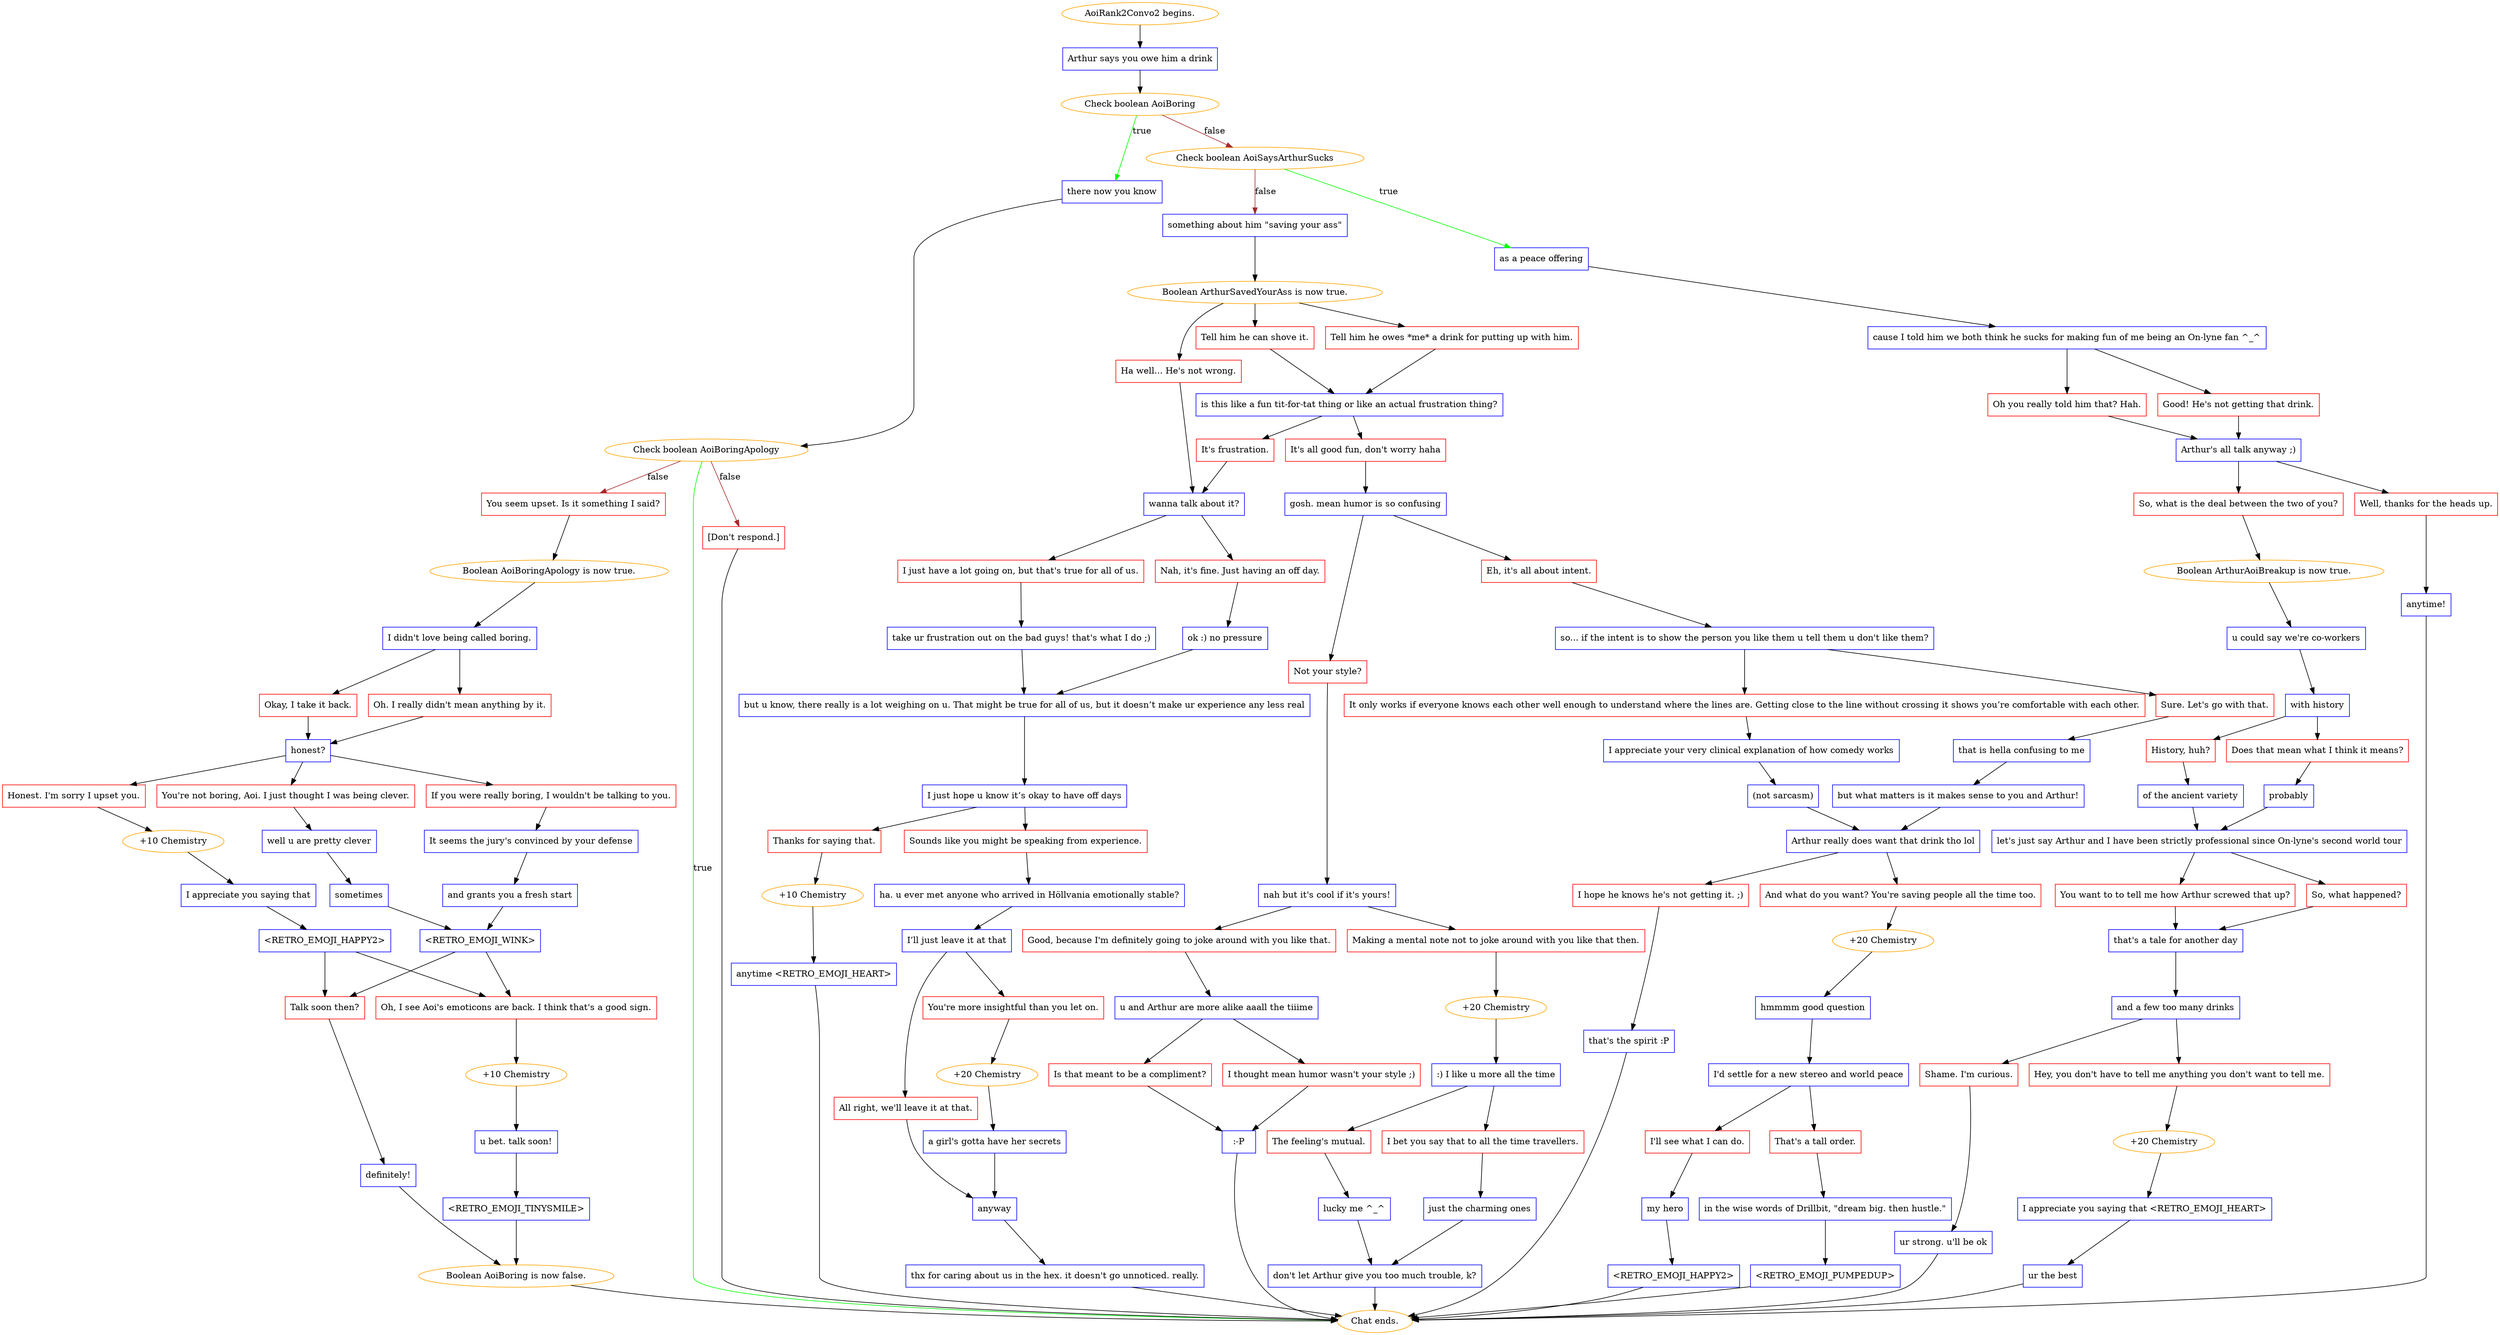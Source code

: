 digraph {
	"AoiRank2Convo2 begins." [color=orange];
		"AoiRank2Convo2 begins." -> j3610448067;
	j3610448067 [label="Arthur says you owe him a drink",shape=box,color=blue];
		j3610448067 -> j1813516089;
	j1813516089 [label="Check boolean AoiBoring",color=orange];
		j1813516089 -> j1325399571 [label=true,color=green];
		j1813516089 -> j465871379 [label=false,color=brown];
	j1325399571 [label="there now you know",shape=box,color=blue];
		j1325399571 -> j2848214661;
	j465871379 [label="Check boolean AoiSaysArthurSucks",color=orange];
		j465871379 -> j1214232800 [label=true,color=green];
		j465871379 -> j2253826023 [label=false,color=brown];
	j2848214661 [label="Check boolean AoiBoringApology",color=orange];
		j2848214661 -> "Chat ends." [label=true,color=green];
		j2848214661 -> j136816258 [label=false,color=brown];
		j2848214661 -> j2144395856 [label=false,color=brown];
	j1214232800 [label="as a peace offering",shape=box,color=blue];
		j1214232800 -> j1245021011;
	j2253826023 [label="something about him \"saving your ass\"",shape=box,color=blue];
		j2253826023 -> j181488844;
	"Chat ends." [color=orange];
	j136816258 [label="You seem upset. Is it something I said?",shape=box,color=red];
		j136816258 -> j367990533;
	j2144395856 [label="[Don't respond.]",shape=box,color=red];
		j2144395856 -> "Chat ends.";
	j1245021011 [label="cause I told him we both think he sucks for making fun of me being an On-lyne fan ^_^",shape=box,color=blue];
		j1245021011 -> j3488294091;
		j1245021011 -> j1592429078;
	j181488844 [label="Boolean ArthurSavedYourAss is now true.",color=orange];
		j181488844 -> j3257566181;
		j181488844 -> j3243611821;
		j181488844 -> j1230562818;
	j367990533 [label="Boolean AoiBoringApology is now true.",color=orange];
		j367990533 -> j2506232025;
	j3488294091 [label="Good! He's not getting that drink.",shape=box,color=red];
		j3488294091 -> j1271560218;
	j1592429078 [label="Oh you really told him that? Hah.",shape=box,color=red];
		j1592429078 -> j1271560218;
	j3257566181 [label="Ha well... He's not wrong.",shape=box,color=red];
		j3257566181 -> j2851777180;
	j3243611821 [label="Tell him he can shove it.",shape=box,color=red];
		j3243611821 -> j1865663389;
	j1230562818 [label="Tell him he owes *me* a drink for putting up with him.",shape=box,color=red];
		j1230562818 -> j1865663389;
	j2506232025 [label="I didn't love being called boring.",shape=box,color=blue];
		j2506232025 -> j3867109740;
		j2506232025 -> j3899629175;
	j1271560218 [label="Arthur's all talk anyway ;)",shape=box,color=blue];
		j1271560218 -> j3416149192;
		j1271560218 -> j3438007763;
	j2851777180 [label="wanna talk about it?",shape=box,color=blue];
		j2851777180 -> j2246646204;
		j2851777180 -> j1999569275;
	j1865663389 [label="is this like a fun tit-for-tat thing or like an actual frustration thing?",shape=box,color=blue];
		j1865663389 -> j4021461815;
		j1865663389 -> j1808633928;
	j3867109740 [label="Oh. I really didn't mean anything by it.",shape=box,color=red];
		j3867109740 -> j764823736;
	j3899629175 [label="Okay, I take it back.",shape=box,color=red];
		j3899629175 -> j764823736;
	j3416149192 [label="Well, thanks for the heads up.",shape=box,color=red];
		j3416149192 -> j1552536200;
	j3438007763 [label="So, what is the deal between the two of you?",shape=box,color=red];
		j3438007763 -> j1065283934;
	j2246646204 [label="Nah, it's fine. Just having an off day.",shape=box,color=red];
		j2246646204 -> j3951591869;
	j1999569275 [label="I just have a lot going on, but that's true for all of us.",shape=box,color=red];
		j1999569275 -> j229959432;
	j4021461815 [label="It's frustration.",shape=box,color=red];
		j4021461815 -> j2851777180;
	j1808633928 [label="It's all good fun, don't worry haha",shape=box,color=red];
		j1808633928 -> j3923649746;
	j764823736 [label="honest?",shape=box,color=blue];
		j764823736 -> j1332677590;
		j764823736 -> j1350164564;
		j764823736 -> j139715619;
	j1552536200 [label="anytime!",shape=box,color=blue];
		j1552536200 -> "Chat ends.";
	j1065283934 [label="Boolean ArthurAoiBreakup is now true.",color=orange];
		j1065283934 -> j781876270;
	j3951591869 [label="ok :) no pressure",shape=box,color=blue];
		j3951591869 -> j4093980684;
	j229959432 [label="take ur frustration out on the bad guys! that's what I do ;)",shape=box,color=blue];
		j229959432 -> j4093980684;
	j3923649746 [label="gosh. mean humor is so confusing",shape=box,color=blue];
		j3923649746 -> j328106559;
		j3923649746 -> j3385260719;
	j1332677590 [label="Honest. I'm sorry I upset you.",shape=box,color=red];
		j1332677590 -> j172226901;
	j1350164564 [label="You're not boring, Aoi. I just thought I was being clever.",shape=box,color=red];
		j1350164564 -> j53116463;
	j139715619 [label="If you were really boring, I wouldn't be talking to you.",shape=box,color=red];
		j139715619 -> j3394904544;
	j781876270 [label="u could say we're co-workers",shape=box,color=blue];
		j781876270 -> j2058818801;
	j4093980684 [label="but u know, there really is a lot weighing on u. That might be true for all of us, but it doesn’t make ur experience any less real",shape=box,color=blue];
		j4093980684 -> j2608220517;
	j328106559 [label="Not your style?",shape=box,color=red];
		j328106559 -> j3278664010;
	j3385260719 [label="Eh, it's all about intent.",shape=box,color=red];
		j3385260719 -> j2918043422;
	j172226901 [label="+10 Chemistry",color=orange];
		j172226901 -> j3224049802;
	j53116463 [label="well u are pretty clever",shape=box,color=blue];
		j53116463 -> j2945938429;
	j3394904544 [label="It seems the jury's convinced by your defense",shape=box,color=blue];
		j3394904544 -> j706452140;
	j2058818801 [label="with history",shape=box,color=blue];
		j2058818801 -> j1130870135;
		j2058818801 -> j3643390989;
	j2608220517 [label="I just hope u know it’s okay to have off days",shape=box,color=blue];
		j2608220517 -> j3932866261;
		j2608220517 -> j25150694;
	j3278664010 [label="nah but it's cool if it's yours!",shape=box,color=blue];
		j3278664010 -> j4009883477;
		j3278664010 -> j3152693041;
	j2918043422 [label="so... if the intent is to show the person you like them u tell them u don't like them?",shape=box,color=blue];
		j2918043422 -> j1570117106;
		j2918043422 -> j506084378;
	j3224049802 [label="I appreciate you saying that",shape=box,color=blue];
		j3224049802 -> j915643679;
	j2945938429 [label="sometimes",shape=box,color=blue];
		j2945938429 -> j242158032;
	j706452140 [label="and grants you a fresh start",shape=box,color=blue];
		j706452140 -> j242158032;
	j1130870135 [label="Does that mean what I think it means?",shape=box,color=red];
		j1130870135 -> j340065261;
	j3643390989 [label="History, huh?",shape=box,color=red];
		j3643390989 -> j1750988724;
	j3932866261 [label="Thanks for saying that.",shape=box,color=red];
		j3932866261 -> j1833487828;
	j25150694 [label="Sounds like you might be speaking from experience.",shape=box,color=red];
		j25150694 -> j2296365979;
	j4009883477 [label="Making a mental note not to joke around with you like that then.",shape=box,color=red];
		j4009883477 -> j898440258;
	j3152693041 [label="Good, because I'm definitely going to joke around with you like that.",shape=box,color=red];
		j3152693041 -> j3334231391;
	j1570117106 [label="It only works if everyone knows each other well enough to understand where the lines are. Getting close to the line without crossing it shows you’re comfortable with each other.",shape=box,color=red];
		j1570117106 -> j2621087861;
	j506084378 [label="Sure. Let's go with that.",shape=box,color=red];
		j506084378 -> j841987376;
	j915643679 [label="<RETRO_EMOJI_HAPPY2>",shape=box,color=blue];
		j915643679 -> j2660287534;
		j915643679 -> j654668171;
	j242158032 [label="<RETRO_EMOJI_WINK>",shape=box,color=blue];
		j242158032 -> j2660287534;
		j242158032 -> j654668171;
	j340065261 [label="probably",shape=box,color=blue];
		j340065261 -> j4172844521;
	j1750988724 [label="of the ancient variety",shape=box,color=blue];
		j1750988724 -> j4172844521;
	j1833487828 [label="+10 Chemistry",color=orange];
		j1833487828 -> j3451104492;
	j2296365979 [label="ha. u ever met anyone who arrived in Höllvania emotionally stable?",shape=box,color=blue];
		j2296365979 -> j3085321616;
	j898440258 [label="+20 Chemistry",color=orange];
		j898440258 -> j3897416785;
	j3334231391 [label="u and Arthur are more alike aaall the tiiime",shape=box,color=blue];
		j3334231391 -> j1834765114;
		j3334231391 -> j2426325530;
	j2621087861 [label="I appreciate your very clinical explanation of how comedy works",shape=box,color=blue];
		j2621087861 -> j1491142571;
	j841987376 [label="that is hella confusing to me",shape=box,color=blue];
		j841987376 -> j3595571371;
	j2660287534 [label="Talk soon then?",shape=box,color=red];
		j2660287534 -> j229726318;
	j654668171 [label="Oh, I see Aoi's emoticons are back. I think that's a good sign.",shape=box,color=red];
		j654668171 -> j3155712559;
	j4172844521 [label="let's just say Arthur and I have been strictly professional since On-lyne's second world tour",shape=box,color=blue];
		j4172844521 -> j1396427920;
		j4172844521 -> j3236357474;
	j3451104492 [label="anytime <RETRO_EMOJI_HEART>",shape=box,color=blue];
		j3451104492 -> "Chat ends.";
	j3085321616 [label="I’ll just leave it at that",shape=box,color=blue];
		j3085321616 -> j4285284702;
		j3085321616 -> j2682660706;
	j3897416785 [label=":) I like u more all the time",shape=box,color=blue];
		j3897416785 -> j559555190;
		j3897416785 -> j2269986465;
	j1834765114 [label="Is that meant to be a compliment?",shape=box,color=red];
		j1834765114 -> j3282717222;
	j2426325530 [label="I thought mean humor wasn't your style ;)",shape=box,color=red];
		j2426325530 -> j3282717222;
	j1491142571 [label="(not sarcasm)",shape=box,color=blue];
		j1491142571 -> j2627872179;
	j3595571371 [label="but what matters is it makes sense to you and Arthur!",shape=box,color=blue];
		j3595571371 -> j2627872179;
	j229726318 [label="definitely!",shape=box,color=blue];
		j229726318 -> j1984221796;
	j3155712559 [label="+10 Chemistry",color=orange];
		j3155712559 -> j1632428882;
	j1396427920 [label="So, what happened?",shape=box,color=red];
		j1396427920 -> j2504291953;
	j3236357474 [label="You want to to tell me how Arthur screwed that up?",shape=box,color=red];
		j3236357474 -> j2504291953;
	j4285284702 [label="You're more insightful than you let on.",shape=box,color=red];
		j4285284702 -> j912141325;
	j2682660706 [label="All right, we'll leave it at that.",shape=box,color=red];
		j2682660706 -> j3484246279;
	j559555190 [label="The feeling's mutual.",shape=box,color=red];
		j559555190 -> j4257808978;
	j2269986465 [label="I bet you say that to all the time travellers.",shape=box,color=red];
		j2269986465 -> j2450661076;
	j3282717222 [label=":-P",shape=box,color=blue];
		j3282717222 -> "Chat ends.";
	j2627872179 [label="Arthur really does want that drink tho lol",shape=box,color=blue];
		j2627872179 -> j2913346780;
		j2627872179 -> j1267599884;
	j1984221796 [label="Boolean AoiBoring is now false.",color=orange];
		j1984221796 -> "Chat ends.";
	j1632428882 [label="u bet. talk soon!",shape=box,color=blue];
		j1632428882 -> j3248434141;
	j2504291953 [label="that's a tale for another day",shape=box,color=blue];
		j2504291953 -> j3177750624;
	j912141325 [label="+20 Chemistry",color=orange];
		j912141325 -> j3123529774;
	j3484246279 [label="anyway",shape=box,color=blue];
		j3484246279 -> j785812225;
	j4257808978 [label="lucky me ^_^",shape=box,color=blue];
		j4257808978 -> j3115068866;
	j2450661076 [label="just the charming ones",shape=box,color=blue];
		j2450661076 -> j3115068866;
	j2913346780 [label="I hope he knows he's not getting it. ;)",shape=box,color=red];
		j2913346780 -> j1526260898;
	j1267599884 [label="And what do you want? You're saving people all the time too.",shape=box,color=red];
		j1267599884 -> j1897099191;
	j3248434141 [label="<RETRO_EMOJI_TINYSMILE>",shape=box,color=blue];
		j3248434141 -> j1984221796;
	j3177750624 [label="and a few too many drinks",shape=box,color=blue];
		j3177750624 -> j188808242;
		j3177750624 -> j1222607812;
	j3123529774 [label="a girl's gotta have her secrets",shape=box,color=blue];
		j3123529774 -> j3484246279;
	j785812225 [label="thx for caring about us in the hex. it doesn't go unnoticed. really.",shape=box,color=blue];
		j785812225 -> "Chat ends.";
	j3115068866 [label="don't let Arthur give you too much trouble, k?",shape=box,color=blue];
		j3115068866 -> "Chat ends.";
	j1526260898 [label="that's the spirit :P",shape=box,color=blue];
		j1526260898 -> "Chat ends.";
	j1897099191 [label="+20 Chemistry",color=orange];
		j1897099191 -> j2981072129;
	j188808242 [label="Hey, you don't have to tell me anything you don't want to tell me.",shape=box,color=red];
		j188808242 -> j3676289788;
	j1222607812 [label="Shame. I'm curious.",shape=box,color=red];
		j1222607812 -> j3799905990;
	j2981072129 [label="hmmmm good question",shape=box,color=blue];
		j2981072129 -> j576339233;
	j3676289788 [label="+20 Chemistry",color=orange];
		j3676289788 -> j1019021683;
	j3799905990 [label="ur strong. u'll be ok",shape=box,color=blue];
		j3799905990 -> "Chat ends.";
	j576339233 [label="I'd settle for a new stereo and world peace",shape=box,color=blue];
		j576339233 -> j3225828867;
		j576339233 -> j127267254;
	j1019021683 [label="I appreciate you saying that <RETRO_EMOJI_HEART>",shape=box,color=blue];
		j1019021683 -> j3398839452;
	j3225828867 [label="I'll see what I can do.",shape=box,color=red];
		j3225828867 -> j3807211051;
	j127267254 [label="That's a tall order.",shape=box,color=red];
		j127267254 -> j850386167;
	j3398839452 [label="ur the best",shape=box,color=blue];
		j3398839452 -> "Chat ends.";
	j3807211051 [label="my hero",shape=box,color=blue];
		j3807211051 -> j2682020255;
	j850386167 [label="in the wise words of Drillbit, \"dream big. then hustle.\"",shape=box,color=blue];
		j850386167 -> j2705132100;
	j2682020255 [label="<RETRO_EMOJI_HAPPY2>",shape=box,color=blue];
		j2682020255 -> "Chat ends.";
	j2705132100 [label="<RETRO_EMOJI_PUMPEDUP>",shape=box,color=blue];
		j2705132100 -> "Chat ends.";
}